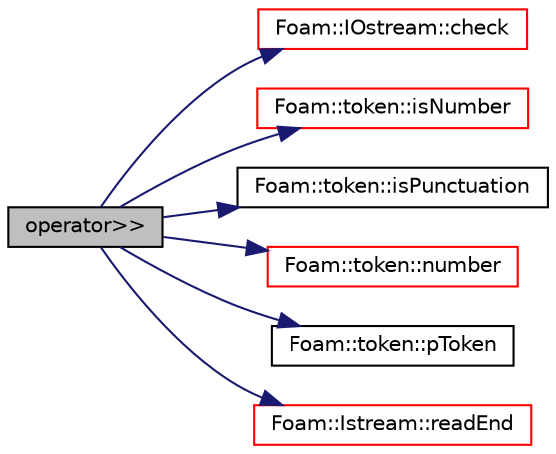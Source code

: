 digraph "operator&gt;&gt;"
{
  bgcolor="transparent";
  edge [fontname="Helvetica",fontsize="10",labelfontname="Helvetica",labelfontsize="10"];
  node [fontname="Helvetica",fontsize="10",shape=record];
  rankdir="LR";
  Node10955 [label="operator\>\>",height=0.2,width=0.4,color="black", fillcolor="grey75", style="filled", fontcolor="black"];
  Node10955 -> Node10956 [color="midnightblue",fontsize="10",style="solid",fontname="Helvetica"];
  Node10956 [label="Foam::IOstream::check",height=0.2,width=0.4,color="red",URL="$a27333.html#a367eb3425fc4e8270e2aa961df8ac8a5",tooltip="Check IOstream status for given operation. "];
  Node10955 -> Node11007 [color="midnightblue",fontsize="10",style="solid",fontname="Helvetica"];
  Node11007 [label="Foam::token::isNumber",height=0.2,width=0.4,color="red",URL="$a27413.html#a1680baf2428512b1a45060f52f3ade28"];
  Node10955 -> Node11009 [color="midnightblue",fontsize="10",style="solid",fontname="Helvetica"];
  Node11009 [label="Foam::token::isPunctuation",height=0.2,width=0.4,color="black",URL="$a27413.html#a1f8107fd5ca4b0ebd4bf63cfc8ef6d2f"];
  Node10955 -> Node11010 [color="midnightblue",fontsize="10",style="solid",fontname="Helvetica"];
  Node11010 [label="Foam::token::number",height=0.2,width=0.4,color="red",URL="$a27413.html#af8b3d0358632fb7b7438480d48649fba"];
  Node10955 -> Node11012 [color="midnightblue",fontsize="10",style="solid",fontname="Helvetica"];
  Node11012 [label="Foam::token::pToken",height=0.2,width=0.4,color="black",URL="$a27413.html#a55ae465a45ae8b4deb5302c276267ae2"];
  Node10955 -> Node11013 [color="midnightblue",fontsize="10",style="solid",fontname="Helvetica"];
  Node11013 [label="Foam::Istream::readEnd",height=0.2,width=0.4,color="red",URL="$a27341.html#a092d231ce97840ca80cad9b0e98acbb8"];
}
